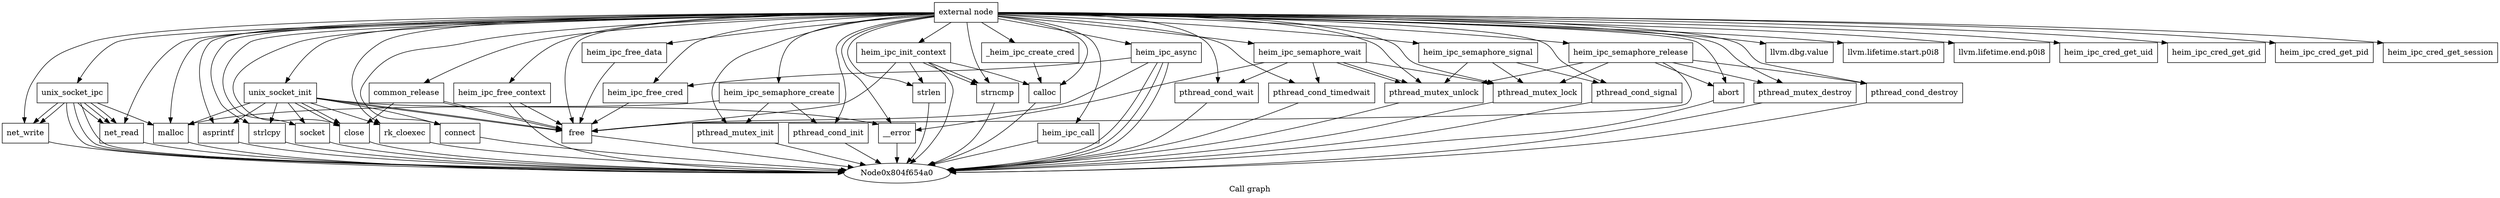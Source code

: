 digraph "Call graph" {
	label="Call graph";

	Node0x804f65470 [shape=record,label="{external node}"];
	Node0x804f65470 -> Node0x804f65500;
	Node0x804f65470 -> Node0x804f658c0;
	Node0x804f65470 -> Node0x804f65920;
	Node0x804f65470 -> Node0x804f65a40;
	Node0x804f65470 -> Node0x804f65aa0;
	Node0x804f65470 -> Node0x804f65980;
	Node0x804f65470 -> Node0x804f659e0;
	Node0x804f65470 -> Node0x804f65560;
	Node0x804f65470 -> Node0x804f65b00;
	Node0x804f65470 -> Node0x804f657a0;
	Node0x804f65470 -> Node0x804f65860;
	Node0x804f65470 -> Node0x804f655c0;
	Node0x804f65470 -> Node0x804f65620;
	Node0x804f65470 -> Node0x804f65680;
	Node0x804f65470 -> Node0x804f656e0;
	Node0x804f65470 -> Node0x804f65740;
	Node0x804f65470 -> Node0x804f65800;
	Node0x804f65470 -> Node0x804f65b60;
	Node0x804f65470 -> Node0x804f65bc0;
	Node0x804f65470 -> Node0x804f65c20;
	Node0x804f65470 -> Node0x804f65c80;
	Node0x804f65470 -> Node0x804f65ce0;
	Node0x804f65470 -> Node0x804f65d40;
	Node0x804f65470 -> Node0x804f65da0;
	Node0x804f65470 -> Node0x804f65e00;
	Node0x804f65470 -> Node0x804f65e60;
	Node0x804f65470 -> Node0x804f65ec0;
	Node0x804f65470 -> Node0x804f65f20;
	Node0x804f65470 -> Node0x804f65f80;
	Node0x804f65470 -> Node0x804f65fe0;
	Node0x804f65470 -> Node0x804f66040;
	Node0x804f65470 -> Node0x804f660a0;
	Node0x804f65470 -> Node0x804f66100;
	Node0x804f65470 -> Node0x804f66160;
	Node0x804f65470 -> Node0x804f661c0;
	Node0x804f65470 -> Node0x804f66220;
	Node0x804f65470 -> Node0x804f66280;
	Node0x804f65470 -> Node0x804f662e0;
	Node0x804f65470 -> Node0x804f66340;
	Node0x804f65470 -> Node0x804f663a0;
	Node0x804f65470 -> Node0x804f66400;
	Node0x804f65470 -> Node0x804f66460;
	Node0x804f65470 -> Node0x804f664c0;
	Node0x804f65470 -> Node0x804f66520;
	Node0x804f65470 -> Node0x804f66580;
	Node0x804f65500 [shape=record,label="{unix_socket_init}"];
	Node0x804f65500 -> Node0x804f65560;
	Node0x804f65500 -> Node0x804f655c0;
	Node0x804f65500 -> Node0x804f65620;
	Node0x804f65500 -> Node0x804f65680;
	Node0x804f65500 -> Node0x804f656e0;
	Node0x804f65500 -> Node0x804f65740;
	Node0x804f65500 -> Node0x804f657a0;
	Node0x804f65500 -> Node0x804f65800;
	Node0x804f65500 -> Node0x804f657a0;
	Node0x804f65500 -> Node0x804f65860;
	Node0x804f65500 -> Node0x804f65860;
	Node0x804f658c0 [shape=record,label="{common_release}"];
	Node0x804f658c0 -> Node0x804f657a0;
	Node0x804f658c0 -> Node0x804f65860;
	Node0x804f658c0 -> Node0x804f65860;
	Node0x804f65920 [shape=record,label="{unix_socket_ipc}"];
	Node0x804f65920 -> Node0x804f654a0;
	Node0x804f65920 -> Node0x804f65980;
	Node0x804f65920 -> Node0x804f65980;
	Node0x804f65920 -> Node0x804f659e0;
	Node0x804f65920 -> Node0x804f659e0;
	Node0x804f65920 -> Node0x804f654a0;
	Node0x804f65920 -> Node0x804f654a0;
	Node0x804f65920 -> Node0x804f65560;
	Node0x804f65920 -> Node0x804f659e0;
	Node0x804f65a40 [shape=record,label="{llvm.dbg.value}"];
	Node0x804f65aa0 [shape=record,label="{llvm.lifetime.start.p0i8}"];
	Node0x804f65980 [shape=record,label="{net_write}"];
	Node0x804f65980 -> Node0x804f654a0;
	Node0x804f659e0 [shape=record,label="{net_read}"];
	Node0x804f659e0 -> Node0x804f654a0;
	Node0x804f65560 [shape=record,label="{malloc}"];
	Node0x804f65560 -> Node0x804f654a0;
	Node0x804f65b00 [shape=record,label="{llvm.lifetime.end.p0i8}"];
	Node0x804f657a0 [shape=record,label="{close}"];
	Node0x804f657a0 -> Node0x804f654a0;
	Node0x804f65860 [shape=record,label="{free}"];
	Node0x804f65860 -> Node0x804f654a0;
	Node0x804f655c0 [shape=record,label="{asprintf}"];
	Node0x804f655c0 -> Node0x804f654a0;
	Node0x804f65620 [shape=record,label="{strlcpy}"];
	Node0x804f65620 -> Node0x804f654a0;
	Node0x804f65680 [shape=record,label="{socket}"];
	Node0x804f65680 -> Node0x804f654a0;
	Node0x804f656e0 [shape=record,label="{rk_cloexec}"];
	Node0x804f656e0 -> Node0x804f654a0;
	Node0x804f65740 [shape=record,label="{connect}"];
	Node0x804f65740 -> Node0x804f654a0;
	Node0x804f65800 [shape=record,label="{__error}"];
	Node0x804f65800 -> Node0x804f654a0;
	Node0x804f65b60 [shape=record,label="{heim_ipc_init_context}"];
	Node0x804f65b60 -> Node0x804f65bc0;
	Node0x804f65b60 -> Node0x804f65c20;
	Node0x804f65b60 -> Node0x804f65c20;
	Node0x804f65b60 -> Node0x804f65c80;
	Node0x804f65b60 -> Node0x804f654a0;
	Node0x804f65b60 -> Node0x804f65860;
	Node0x804f65bc0 [shape=record,label="{strlen}"];
	Node0x804f65bc0 -> Node0x804f654a0;
	Node0x804f65c20 [shape=record,label="{strncmp}"];
	Node0x804f65c20 -> Node0x804f654a0;
	Node0x804f65c80 [shape=record,label="{calloc}"];
	Node0x804f65c80 -> Node0x804f654a0;
	Node0x804f65ce0 [shape=record,label="{heim_ipc_free_context}"];
	Node0x804f65ce0 -> Node0x804f654a0;
	Node0x804f65ce0 -> Node0x804f65860;
	Node0x804f65d40 [shape=record,label="{heim_ipc_call}"];
	Node0x804f65d40 -> Node0x804f654a0;
	Node0x804f65da0 [shape=record,label="{heim_ipc_async}"];
	Node0x804f65da0 -> Node0x804f654a0;
	Node0x804f65da0 -> Node0x804f654a0;
	Node0x804f65da0 -> Node0x804f65e00;
	Node0x804f65da0 -> Node0x804f65860;
	Node0x804f65da0 -> Node0x804f654a0;
	Node0x804f65e00 [shape=record,label="{heim_ipc_free_cred}"];
	Node0x804f65e00 -> Node0x804f65860;
	Node0x804f65e60 [shape=record,label="{heim_ipc_cred_get_uid}"];
	Node0x804f66460 [shape=record,label="{abort}"];
	Node0x804f66460 -> Node0x804f654a0;
	Node0x804f65ec0 [shape=record,label="{heim_ipc_cred_get_gid}"];
	Node0x804f65f20 [shape=record,label="{heim_ipc_cred_get_pid}"];
	Node0x804f65f80 [shape=record,label="{heim_ipc_cred_get_session}"];
	Node0x804f65fe0 [shape=record,label="{_heim_ipc_create_cred}"];
	Node0x804f65fe0 -> Node0x804f65c80;
	Node0x804f66040 [shape=record,label="{heim_ipc_semaphore_create}"];
	Node0x804f66040 -> Node0x804f65560;
	Node0x804f66040 -> Node0x804f660a0;
	Node0x804f66040 -> Node0x804f66100;
	Node0x804f660a0 [shape=record,label="{pthread_mutex_init}"];
	Node0x804f660a0 -> Node0x804f654a0;
	Node0x804f66100 [shape=record,label="{pthread_cond_init}"];
	Node0x804f66100 -> Node0x804f654a0;
	Node0x804f66160 [shape=record,label="{heim_ipc_semaphore_wait}"];
	Node0x804f66160 -> Node0x804f661c0;
	Node0x804f66160 -> Node0x804f66220;
	Node0x804f66160 -> Node0x804f66280;
	Node0x804f66160 -> Node0x804f662e0;
	Node0x804f66160 -> Node0x804f65800;
	Node0x804f66160 -> Node0x804f662e0;
	Node0x804f661c0 [shape=record,label="{pthread_mutex_lock}"];
	Node0x804f661c0 -> Node0x804f654a0;
	Node0x804f66220 [shape=record,label="{pthread_cond_wait}"];
	Node0x804f66220 -> Node0x804f654a0;
	Node0x804f66280 [shape=record,label="{pthread_cond_timedwait}"];
	Node0x804f66280 -> Node0x804f654a0;
	Node0x804f662e0 [shape=record,label="{pthread_mutex_unlock}"];
	Node0x804f662e0 -> Node0x804f654a0;
	Node0x804f66340 [shape=record,label="{heim_ipc_semaphore_signal}"];
	Node0x804f66340 -> Node0x804f661c0;
	Node0x804f66340 -> Node0x804f662e0;
	Node0x804f66340 -> Node0x804f663a0;
	Node0x804f663a0 [shape=record,label="{pthread_cond_signal}"];
	Node0x804f663a0 -> Node0x804f654a0;
	Node0x804f66400 [shape=record,label="{heim_ipc_semaphore_release}"];
	Node0x804f66400 -> Node0x804f661c0;
	Node0x804f66400 -> Node0x804f66460;
	Node0x804f66400 -> Node0x804f662e0;
	Node0x804f66400 -> Node0x804f664c0;
	Node0x804f66400 -> Node0x804f66520;
	Node0x804f66400 -> Node0x804f65860;
	Node0x804f664c0 [shape=record,label="{pthread_mutex_destroy}"];
	Node0x804f664c0 -> Node0x804f654a0;
	Node0x804f66520 [shape=record,label="{pthread_cond_destroy}"];
	Node0x804f66520 -> Node0x804f654a0;
	Node0x804f66580 [shape=record,label="{heim_ipc_free_data}"];
	Node0x804f66580 -> Node0x804f65860;
}
